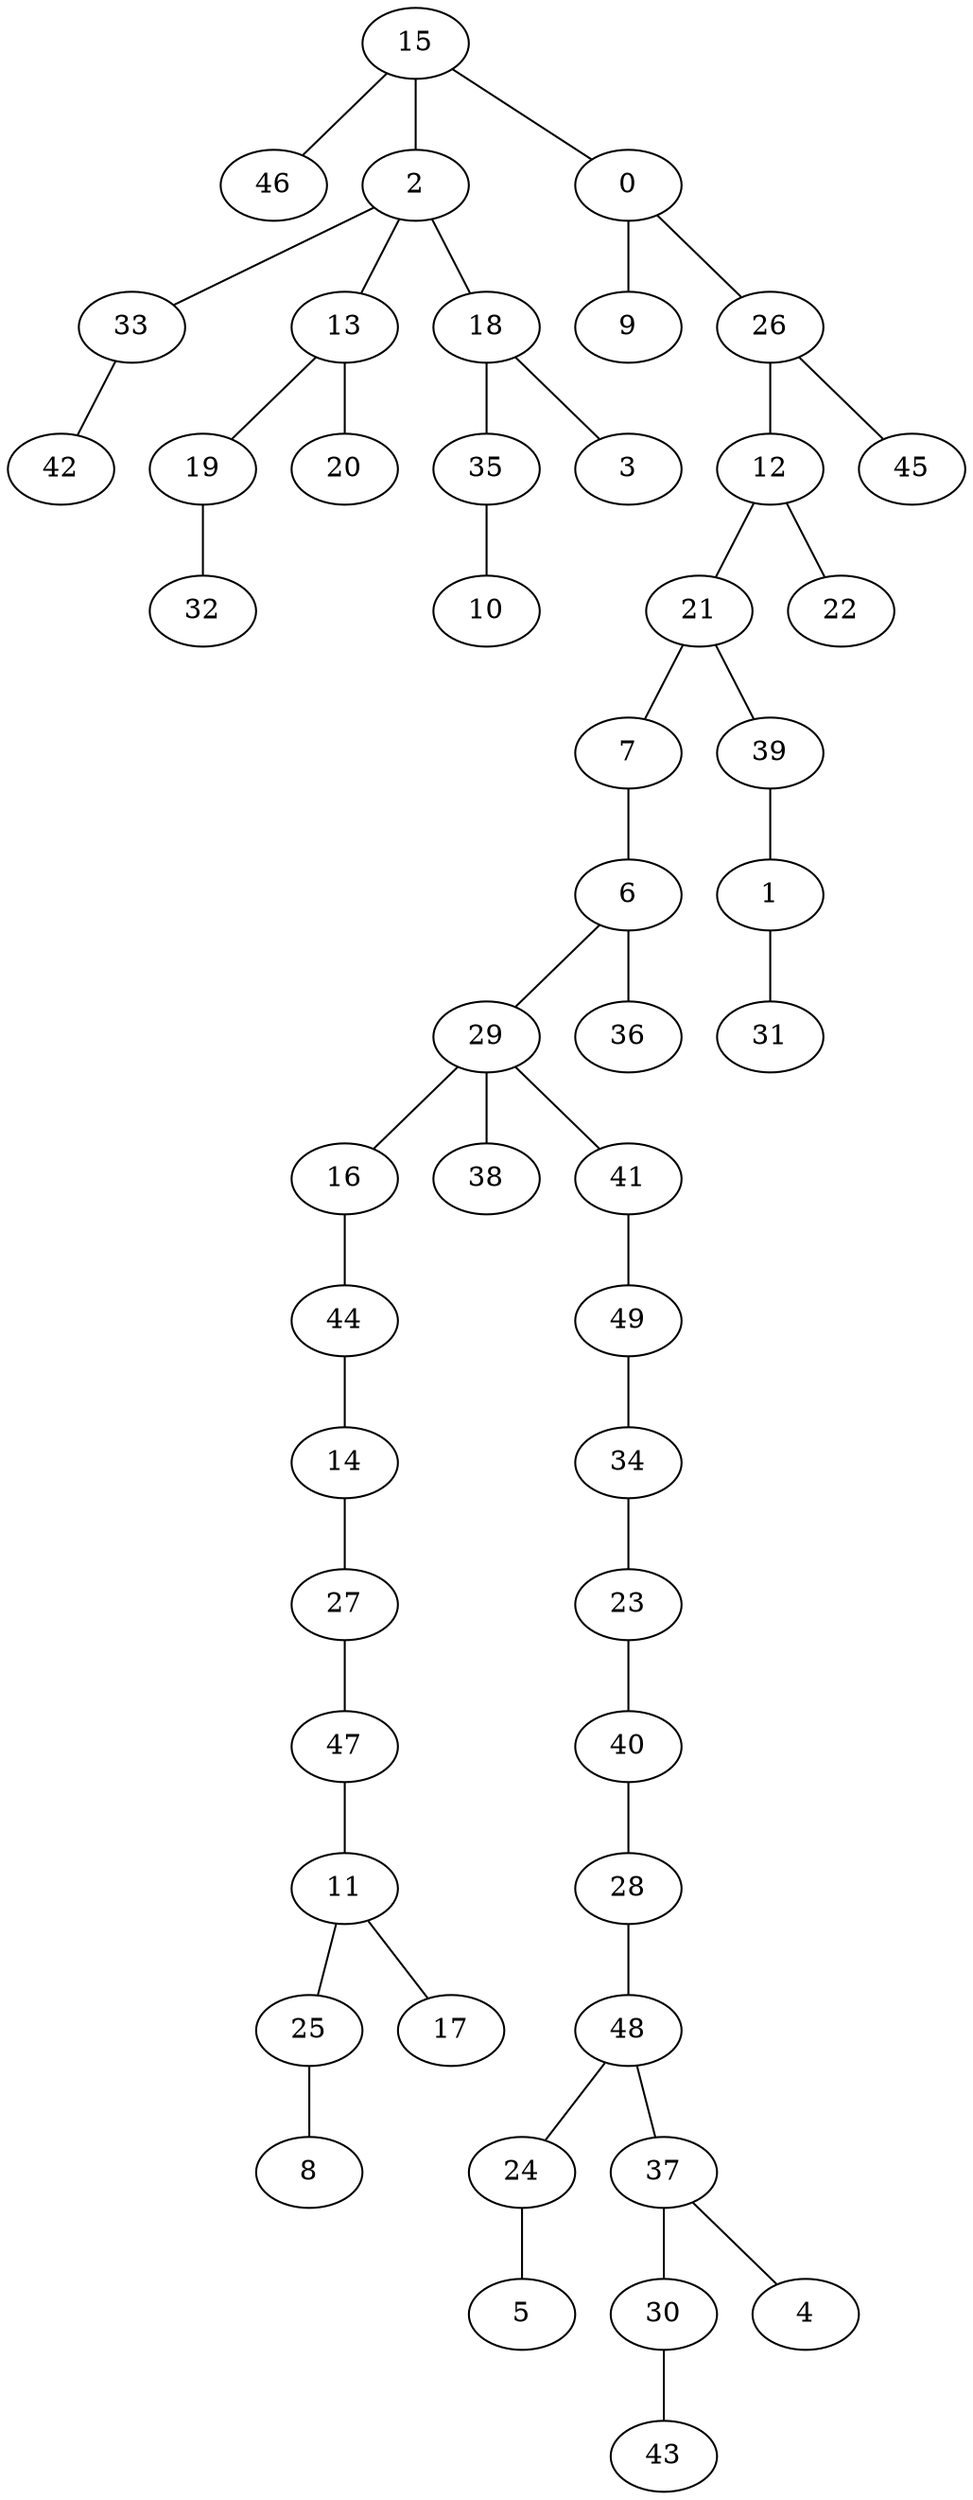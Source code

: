 graph grafoGeografico_50_30_Prim  {
15;
46;
2;
33;
13;
19;
18;
35;
10;
42;
32;
0;
9;
26;
12;
21;
7;
6;
29;
16;
44;
14;
36;
27;
47;
11;
45;
22;
38;
41;
49;
34;
23;
40;
28;
48;
24;
37;
30;
4;
5;
39;
20;
43;
3;
1;
31;
25;
8;
17;
15 -- 46;
15 -- 2;
2 -- 33;
2 -- 13;
13 -- 19;
2 -- 18;
18 -- 35;
35 -- 10;
33 -- 42;
19 -- 32;
15 -- 0;
0 -- 9;
0 -- 26;
26 -- 12;
12 -- 21;
21 -- 7;
7 -- 6;
6 -- 29;
29 -- 16;
16 -- 44;
44 -- 14;
6 -- 36;
14 -- 27;
27 -- 47;
47 -- 11;
26 -- 45;
12 -- 22;
29 -- 38;
29 -- 41;
41 -- 49;
49 -- 34;
34 -- 23;
23 -- 40;
40 -- 28;
28 -- 48;
48 -- 24;
48 -- 37;
37 -- 30;
37 -- 4;
24 -- 5;
21 -- 39;
13 -- 20;
30 -- 43;
18 -- 3;
39 -- 1;
1 -- 31;
11 -- 25;
25 -- 8;
11 -- 17;
}